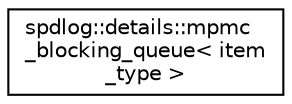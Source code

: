 digraph "Иерархия классов. Графический вид."
{
  edge [fontname="Helvetica",fontsize="10",labelfontname="Helvetica",labelfontsize="10"];
  node [fontname="Helvetica",fontsize="10",shape=record];
  rankdir="LR";
  Node0 [label="spdlog::details::mpmc\l_blocking_queue\< item\l_type \>",height=0.2,width=0.4,color="black", fillcolor="white", style="filled",URL="$classspdlog_1_1details_1_1mpmc__blocking__queue.html"];
}
